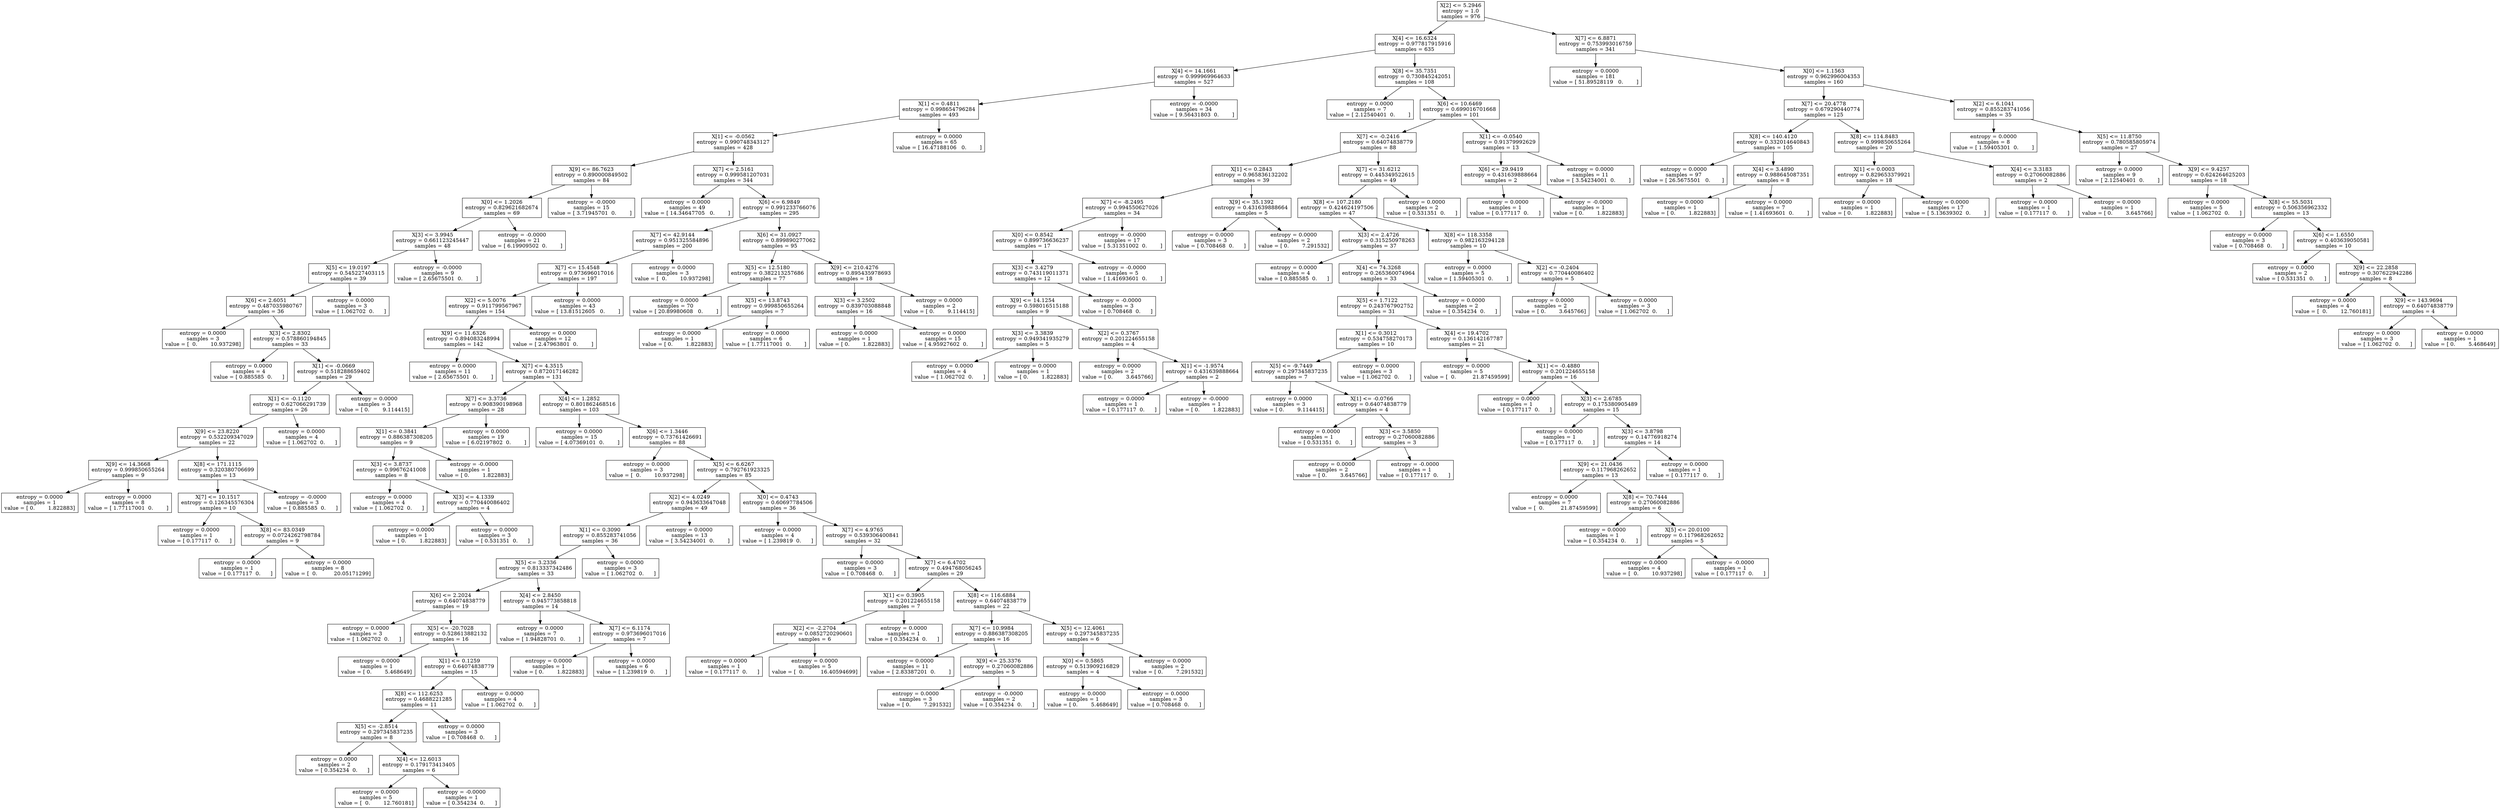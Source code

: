 digraph Tree {
0 [label="X[2] <= 5.2946\nentropy = 1.0\nsamples = 976", shape="box"] ;
1 [label="X[4] <= 16.6324\nentropy = 0.977817915916\nsamples = 635", shape="box"] ;
0 -> 1 ;
2 [label="X[4] <= 14.1661\nentropy = 0.999969964633\nsamples = 527", shape="box"] ;
1 -> 2 ;
3 [label="X[1] <= 0.4811\nentropy = 0.998654796284\nsamples = 493", shape="box"] ;
2 -> 3 ;
4 [label="X[1] <= -0.0562\nentropy = 0.990748343127\nsamples = 428", shape="box"] ;
3 -> 4 ;
5 [label="X[9] <= 86.7623\nentropy = 0.890000849502\nsamples = 84", shape="box"] ;
4 -> 5 ;
6 [label="X[0] <= 1.2026\nentropy = 0.829621682674\nsamples = 69", shape="box"] ;
5 -> 6 ;
7 [label="X[3] <= 3.9945\nentropy = 0.661123245447\nsamples = 48", shape="box"] ;
6 -> 7 ;
8 [label="X[5] <= 19.0197\nentropy = 0.545227403115\nsamples = 39", shape="box"] ;
7 -> 8 ;
9 [label="X[6] <= 2.6051\nentropy = 0.487035980767\nsamples = 36", shape="box"] ;
8 -> 9 ;
10 [label="entropy = 0.0000\nsamples = 3\nvalue = [  0.        10.937298]", shape="box"] ;
9 -> 10 ;
11 [label="X[3] <= 2.8302\nentropy = 0.578860194845\nsamples = 33", shape="box"] ;
9 -> 11 ;
12 [label="entropy = 0.0000\nsamples = 4\nvalue = [ 0.885585  0.      ]", shape="box"] ;
11 -> 12 ;
13 [label="X[1] <= -0.0669\nentropy = 0.518288659402\nsamples = 29", shape="box"] ;
11 -> 13 ;
14 [label="X[1] <= -0.1120\nentropy = 0.627066291739\nsamples = 26", shape="box"] ;
13 -> 14 ;
15 [label="X[9] <= 23.8220\nentropy = 0.532209347029\nsamples = 22", shape="box"] ;
14 -> 15 ;
16 [label="X[9] <= 14.3668\nentropy = 0.999850655264\nsamples = 9", shape="box"] ;
15 -> 16 ;
17 [label="entropy = 0.0000\nsamples = 1\nvalue = [ 0.        1.822883]", shape="box"] ;
16 -> 17 ;
18 [label="entropy = 0.0000\nsamples = 8\nvalue = [ 1.77117001  0.        ]", shape="box"] ;
16 -> 18 ;
19 [label="X[8] <= 171.1115\nentropy = 0.320380706699\nsamples = 13", shape="box"] ;
15 -> 19 ;
20 [label="X[7] <= 10.1517\nentropy = 0.126345576304\nsamples = 10", shape="box"] ;
19 -> 20 ;
21 [label="entropy = 0.0000\nsamples = 1\nvalue = [ 0.177117  0.      ]", shape="box"] ;
20 -> 21 ;
22 [label="X[8] <= 83.0349\nentropy = 0.0724262798784\nsamples = 9", shape="box"] ;
20 -> 22 ;
23 [label="entropy = 0.0000\nsamples = 1\nvalue = [ 0.177117  0.      ]", shape="box"] ;
22 -> 23 ;
24 [label="entropy = 0.0000\nsamples = 8\nvalue = [  0.          20.05171299]", shape="box"] ;
22 -> 24 ;
25 [label="entropy = -0.0000\nsamples = 3\nvalue = [ 0.885585  0.      ]", shape="box"] ;
19 -> 25 ;
26 [label="entropy = 0.0000\nsamples = 4\nvalue = [ 1.062702  0.      ]", shape="box"] ;
14 -> 26 ;
27 [label="entropy = 0.0000\nsamples = 3\nvalue = [ 0.        9.114415]", shape="box"] ;
13 -> 27 ;
28 [label="entropy = 0.0000\nsamples = 3\nvalue = [ 1.062702  0.      ]", shape="box"] ;
8 -> 28 ;
29 [label="entropy = -0.0000\nsamples = 9\nvalue = [ 2.65675501  0.        ]", shape="box"] ;
7 -> 29 ;
30 [label="entropy = -0.0000\nsamples = 21\nvalue = [ 6.19909502  0.        ]", shape="box"] ;
6 -> 30 ;
31 [label="entropy = -0.0000\nsamples = 15\nvalue = [ 3.71945701  0.        ]", shape="box"] ;
5 -> 31 ;
32 [label="X[7] <= 2.5161\nentropy = 0.999581207031\nsamples = 344", shape="box"] ;
4 -> 32 ;
33 [label="entropy = 0.0000\nsamples = 49\nvalue = [ 14.34647705   0.        ]", shape="box"] ;
32 -> 33 ;
34 [label="X[6] <= 6.9849\nentropy = 0.991233766076\nsamples = 295", shape="box"] ;
32 -> 34 ;
35 [label="X[7] <= 42.9144\nentropy = 0.951325584896\nsamples = 200", shape="box"] ;
34 -> 35 ;
36 [label="X[7] <= 15.4548\nentropy = 0.973696017016\nsamples = 197", shape="box"] ;
35 -> 36 ;
37 [label="X[2] <= 5.0076\nentropy = 0.911799567967\nsamples = 154", shape="box"] ;
36 -> 37 ;
38 [label="X[9] <= 11.6326\nentropy = 0.894083248994\nsamples = 142", shape="box"] ;
37 -> 38 ;
39 [label="entropy = 0.0000\nsamples = 11\nvalue = [ 2.65675501  0.        ]", shape="box"] ;
38 -> 39 ;
40 [label="X[7] <= 4.3515\nentropy = 0.872017146282\nsamples = 131", shape="box"] ;
38 -> 40 ;
41 [label="X[7] <= 3.3736\nentropy = 0.908390198968\nsamples = 28", shape="box"] ;
40 -> 41 ;
42 [label="X[1] <= 0.3841\nentropy = 0.886387308205\nsamples = 9", shape="box"] ;
41 -> 42 ;
43 [label="X[3] <= 3.8737\nentropy = 0.99676241008\nsamples = 8", shape="box"] ;
42 -> 43 ;
44 [label="entropy = 0.0000\nsamples = 4\nvalue = [ 1.062702  0.      ]", shape="box"] ;
43 -> 44 ;
45 [label="X[3] <= 4.1339\nentropy = 0.770440086402\nsamples = 4", shape="box"] ;
43 -> 45 ;
46 [label="entropy = 0.0000\nsamples = 1\nvalue = [ 0.        1.822883]", shape="box"] ;
45 -> 46 ;
47 [label="entropy = 0.0000\nsamples = 3\nvalue = [ 0.531351  0.      ]", shape="box"] ;
45 -> 47 ;
48 [label="entropy = -0.0000\nsamples = 1\nvalue = [ 0.        1.822883]", shape="box"] ;
42 -> 48 ;
49 [label="entropy = 0.0000\nsamples = 19\nvalue = [ 6.02197802  0.        ]", shape="box"] ;
41 -> 49 ;
50 [label="X[4] <= 1.2852\nentropy = 0.801862468516\nsamples = 103", shape="box"] ;
40 -> 50 ;
51 [label="entropy = 0.0000\nsamples = 15\nvalue = [ 4.07369101  0.        ]", shape="box"] ;
50 -> 51 ;
52 [label="X[6] <= 1.3446\nentropy = 0.73761426691\nsamples = 88", shape="box"] ;
50 -> 52 ;
53 [label="entropy = 0.0000\nsamples = 3\nvalue = [  0.        10.937298]", shape="box"] ;
52 -> 53 ;
54 [label="X[5] <= 6.6267\nentropy = 0.792761923325\nsamples = 85", shape="box"] ;
52 -> 54 ;
55 [label="X[2] <= 4.0249\nentropy = 0.943633647048\nsamples = 49", shape="box"] ;
54 -> 55 ;
56 [label="X[1] <= 0.3090\nentropy = 0.855283741056\nsamples = 36", shape="box"] ;
55 -> 56 ;
57 [label="X[5] <= 3.2336\nentropy = 0.813337342486\nsamples = 33", shape="box"] ;
56 -> 57 ;
58 [label="X[6] <= 2.2024\nentropy = 0.64074838779\nsamples = 19", shape="box"] ;
57 -> 58 ;
59 [label="entropy = 0.0000\nsamples = 3\nvalue = [ 1.062702  0.      ]", shape="box"] ;
58 -> 59 ;
60 [label="X[5] <= -20.7028\nentropy = 0.528613882132\nsamples = 16", shape="box"] ;
58 -> 60 ;
61 [label="entropy = 0.0000\nsamples = 1\nvalue = [ 0.        5.468649]", shape="box"] ;
60 -> 61 ;
62 [label="X[1] <= 0.1259\nentropy = 0.64074838779\nsamples = 15", shape="box"] ;
60 -> 62 ;
63 [label="X[8] <= 112.6253\nentropy = 0.4688221285\nsamples = 11", shape="box"] ;
62 -> 63 ;
64 [label="X[5] <= -2.8514\nentropy = 0.297345837235\nsamples = 8", shape="box"] ;
63 -> 64 ;
65 [label="entropy = 0.0000\nsamples = 2\nvalue = [ 0.354234  0.      ]", shape="box"] ;
64 -> 65 ;
66 [label="X[4] <= 12.6013\nentropy = 0.179173413405\nsamples = 6", shape="box"] ;
64 -> 66 ;
67 [label="entropy = 0.0000\nsamples = 5\nvalue = [  0.        12.760181]", shape="box"] ;
66 -> 67 ;
68 [label="entropy = -0.0000\nsamples = 1\nvalue = [ 0.354234  0.      ]", shape="box"] ;
66 -> 68 ;
69 [label="entropy = 0.0000\nsamples = 3\nvalue = [ 0.708468  0.      ]", shape="box"] ;
63 -> 69 ;
70 [label="entropy = 0.0000\nsamples = 4\nvalue = [ 1.062702  0.      ]", shape="box"] ;
62 -> 70 ;
71 [label="X[4] <= 2.8450\nentropy = 0.945773858818\nsamples = 14", shape="box"] ;
57 -> 71 ;
72 [label="entropy = 0.0000\nsamples = 7\nvalue = [ 1.94828701  0.        ]", shape="box"] ;
71 -> 72 ;
73 [label="X[7] <= 6.1174\nentropy = 0.973696017016\nsamples = 7", shape="box"] ;
71 -> 73 ;
74 [label="entropy = 0.0000\nsamples = 1\nvalue = [ 0.        1.822883]", shape="box"] ;
73 -> 74 ;
75 [label="entropy = 0.0000\nsamples = 6\nvalue = [ 1.239819  0.      ]", shape="box"] ;
73 -> 75 ;
76 [label="entropy = 0.0000\nsamples = 3\nvalue = [ 1.062702  0.      ]", shape="box"] ;
56 -> 76 ;
77 [label="entropy = 0.0000\nsamples = 13\nvalue = [ 3.54234001  0.        ]", shape="box"] ;
55 -> 77 ;
78 [label="X[0] <= 0.4743\nentropy = 0.60697784506\nsamples = 36", shape="box"] ;
54 -> 78 ;
79 [label="entropy = 0.0000\nsamples = 4\nvalue = [ 1.239819  0.      ]", shape="box"] ;
78 -> 79 ;
80 [label="X[7] <= 4.9765\nentropy = 0.539306400841\nsamples = 32", shape="box"] ;
78 -> 80 ;
81 [label="entropy = 0.0000\nsamples = 3\nvalue = [ 0.708468  0.      ]", shape="box"] ;
80 -> 81 ;
82 [label="X[7] <= 6.4702\nentropy = 0.494768056245\nsamples = 29", shape="box"] ;
80 -> 82 ;
83 [label="X[1] <= 0.3905\nentropy = 0.201224655158\nsamples = 7", shape="box"] ;
82 -> 83 ;
84 [label="X[2] <= -2.2704\nentropy = 0.0852720290601\nsamples = 6", shape="box"] ;
83 -> 84 ;
85 [label="entropy = 0.0000\nsamples = 1\nvalue = [ 0.177117  0.      ]", shape="box"] ;
84 -> 85 ;
86 [label="entropy = 0.0000\nsamples = 5\nvalue = [  0.          16.40594699]", shape="box"] ;
84 -> 86 ;
87 [label="entropy = 0.0000\nsamples = 1\nvalue = [ 0.354234  0.      ]", shape="box"] ;
83 -> 87 ;
88 [label="X[8] <= 116.6884\nentropy = 0.64074838779\nsamples = 22", shape="box"] ;
82 -> 88 ;
89 [label="X[7] <= 10.9984\nentropy = 0.886387308205\nsamples = 16", shape="box"] ;
88 -> 89 ;
90 [label="entropy = 0.0000\nsamples = 11\nvalue = [ 2.83387201  0.        ]", shape="box"] ;
89 -> 90 ;
91 [label="X[9] <= 25.3376\nentropy = 0.27060082886\nsamples = 5", shape="box"] ;
89 -> 91 ;
92 [label="entropy = 0.0000\nsamples = 3\nvalue = [ 0.        7.291532]", shape="box"] ;
91 -> 92 ;
93 [label="entropy = -0.0000\nsamples = 2\nvalue = [ 0.354234  0.      ]", shape="box"] ;
91 -> 93 ;
94 [label="X[5] <= 12.4061\nentropy = 0.297345837235\nsamples = 6", shape="box"] ;
88 -> 94 ;
95 [label="X[0] <= 0.5865\nentropy = 0.513909216829\nsamples = 4", shape="box"] ;
94 -> 95 ;
96 [label="entropy = 0.0000\nsamples = 1\nvalue = [ 0.        5.468649]", shape="box"] ;
95 -> 96 ;
97 [label="entropy = 0.0000\nsamples = 3\nvalue = [ 0.708468  0.      ]", shape="box"] ;
95 -> 97 ;
98 [label="entropy = 0.0000\nsamples = 2\nvalue = [ 0.        7.291532]", shape="box"] ;
94 -> 98 ;
99 [label="entropy = 0.0000\nsamples = 12\nvalue = [ 2.47963801  0.        ]", shape="box"] ;
37 -> 99 ;
100 [label="entropy = 0.0000\nsamples = 43\nvalue = [ 13.81512605   0.        ]", shape="box"] ;
36 -> 100 ;
101 [label="entropy = 0.0000\nsamples = 3\nvalue = [  0.        10.937298]", shape="box"] ;
35 -> 101 ;
102 [label="X[6] <= 31.0927\nentropy = 0.899890277062\nsamples = 95", shape="box"] ;
34 -> 102 ;
103 [label="X[5] <= 12.5180\nentropy = 0.382213257686\nsamples = 77", shape="box"] ;
102 -> 103 ;
104 [label="entropy = 0.0000\nsamples = 70\nvalue = [ 20.89980608   0.        ]", shape="box"] ;
103 -> 104 ;
105 [label="X[5] <= 13.8743\nentropy = 0.999850655264\nsamples = 7", shape="box"] ;
103 -> 105 ;
106 [label="entropy = 0.0000\nsamples = 1\nvalue = [ 0.        1.822883]", shape="box"] ;
105 -> 106 ;
107 [label="entropy = 0.0000\nsamples = 6\nvalue = [ 1.77117001  0.        ]", shape="box"] ;
105 -> 107 ;
108 [label="X[9] <= 210.4276\nentropy = 0.895435978693\nsamples = 18", shape="box"] ;
102 -> 108 ;
109 [label="X[3] <= 3.2502\nentropy = 0.839703088848\nsamples = 16", shape="box"] ;
108 -> 109 ;
110 [label="entropy = 0.0000\nsamples = 1\nvalue = [ 0.        1.822883]", shape="box"] ;
109 -> 110 ;
111 [label="entropy = 0.0000\nsamples = 15\nvalue = [ 4.95927602  0.        ]", shape="box"] ;
109 -> 111 ;
112 [label="entropy = 0.0000\nsamples = 2\nvalue = [ 0.        9.114415]", shape="box"] ;
108 -> 112 ;
113 [label="entropy = 0.0000\nsamples = 65\nvalue = [ 16.47188106   0.        ]", shape="box"] ;
3 -> 113 ;
114 [label="entropy = -0.0000\nsamples = 34\nvalue = [ 9.56431803  0.        ]", shape="box"] ;
2 -> 114 ;
115 [label="X[8] <= 35.7351\nentropy = 0.730845242051\nsamples = 108", shape="box"] ;
1 -> 115 ;
116 [label="entropy = 0.0000\nsamples = 7\nvalue = [ 2.12540401  0.        ]", shape="box"] ;
115 -> 116 ;
117 [label="X[6] <= 10.6469\nentropy = 0.699016701668\nsamples = 101", shape="box"] ;
115 -> 117 ;
118 [label="X[7] <= -0.2416\nentropy = 0.64074838779\nsamples = 88", shape="box"] ;
117 -> 118 ;
119 [label="X[1] <= 0.2843\nentropy = 0.965836132202\nsamples = 39", shape="box"] ;
118 -> 119 ;
120 [label="X[7] <= -8.2495\nentropy = 0.994550627026\nsamples = 34", shape="box"] ;
119 -> 120 ;
121 [label="X[0] <= 0.8542\nentropy = 0.899736636237\nsamples = 17", shape="box"] ;
120 -> 121 ;
122 [label="X[3] <= 3.4279\nentropy = 0.743119011371\nsamples = 12", shape="box"] ;
121 -> 122 ;
123 [label="X[9] <= 14.1254\nentropy = 0.598016515188\nsamples = 9", shape="box"] ;
122 -> 123 ;
124 [label="X[3] <= 3.3839\nentropy = 0.949341935279\nsamples = 5", shape="box"] ;
123 -> 124 ;
125 [label="entropy = 0.0000\nsamples = 4\nvalue = [ 1.062702  0.      ]", shape="box"] ;
124 -> 125 ;
126 [label="entropy = 0.0000\nsamples = 1\nvalue = [ 0.        1.822883]", shape="box"] ;
124 -> 126 ;
127 [label="X[2] <= 0.3767\nentropy = 0.201224655158\nsamples = 4", shape="box"] ;
123 -> 127 ;
128 [label="entropy = 0.0000\nsamples = 2\nvalue = [ 0.        3.645766]", shape="box"] ;
127 -> 128 ;
129 [label="X[1] <= -1.9574\nentropy = 0.431639888664\nsamples = 2", shape="box"] ;
127 -> 129 ;
130 [label="entropy = 0.0000\nsamples = 1\nvalue = [ 0.177117  0.      ]", shape="box"] ;
129 -> 130 ;
131 [label="entropy = -0.0000\nsamples = 1\nvalue = [ 0.        1.822883]", shape="box"] ;
129 -> 131 ;
132 [label="entropy = -0.0000\nsamples = 3\nvalue = [ 0.708468  0.      ]", shape="box"] ;
122 -> 132 ;
133 [label="entropy = -0.0000\nsamples = 5\nvalue = [ 1.41693601  0.        ]", shape="box"] ;
121 -> 133 ;
134 [label="entropy = -0.0000\nsamples = 17\nvalue = [ 5.31351002  0.        ]", shape="box"] ;
120 -> 134 ;
135 [label="X[9] <= 35.1392\nentropy = 0.431639888664\nsamples = 5", shape="box"] ;
119 -> 135 ;
136 [label="entropy = 0.0000\nsamples = 3\nvalue = [ 0.708468  0.      ]", shape="box"] ;
135 -> 136 ;
137 [label="entropy = 0.0000\nsamples = 2\nvalue = [ 0.        7.291532]", shape="box"] ;
135 -> 137 ;
138 [label="X[7] <= 31.6212\nentropy = 0.445349522615\nsamples = 49", shape="box"] ;
118 -> 138 ;
139 [label="X[8] <= 107.2180\nentropy = 0.424624197506\nsamples = 47", shape="box"] ;
138 -> 139 ;
140 [label="X[3] <= 2.4726\nentropy = 0.315250978263\nsamples = 37", shape="box"] ;
139 -> 140 ;
141 [label="entropy = 0.0000\nsamples = 4\nvalue = [ 0.885585  0.      ]", shape="box"] ;
140 -> 141 ;
142 [label="X[4] <= 74.3268\nentropy = 0.265360074964\nsamples = 33", shape="box"] ;
140 -> 142 ;
143 [label="X[5] <= 1.7122\nentropy = 0.243767902752\nsamples = 31", shape="box"] ;
142 -> 143 ;
144 [label="X[1] <= 0.3012\nentropy = 0.534758270173\nsamples = 10", shape="box"] ;
143 -> 144 ;
145 [label="X[5] <= -9.7449\nentropy = 0.297345837235\nsamples = 7", shape="box"] ;
144 -> 145 ;
146 [label="entropy = 0.0000\nsamples = 3\nvalue = [ 0.        9.114415]", shape="box"] ;
145 -> 146 ;
147 [label="X[1] <= -0.0766\nentropy = 0.64074838779\nsamples = 4", shape="box"] ;
145 -> 147 ;
148 [label="entropy = 0.0000\nsamples = 1\nvalue = [ 0.531351  0.      ]", shape="box"] ;
147 -> 148 ;
149 [label="X[3] <= 3.5850\nentropy = 0.27060082886\nsamples = 3", shape="box"] ;
147 -> 149 ;
150 [label="entropy = 0.0000\nsamples = 2\nvalue = [ 0.        3.645766]", shape="box"] ;
149 -> 150 ;
151 [label="entropy = -0.0000\nsamples = 1\nvalue = [ 0.177117  0.      ]", shape="box"] ;
149 -> 151 ;
152 [label="entropy = 0.0000\nsamples = 3\nvalue = [ 1.062702  0.      ]", shape="box"] ;
144 -> 152 ;
153 [label="X[4] <= 19.4702\nentropy = 0.136142167787\nsamples = 21", shape="box"] ;
143 -> 153 ;
154 [label="entropy = 0.0000\nsamples = 5\nvalue = [  0.          21.87459599]", shape="box"] ;
153 -> 154 ;
155 [label="X[1] <= -0.4880\nentropy = 0.201224655158\nsamples = 16", shape="box"] ;
153 -> 155 ;
156 [label="entropy = 0.0000\nsamples = 1\nvalue = [ 0.177117  0.      ]", shape="box"] ;
155 -> 156 ;
157 [label="X[3] <= 2.6785\nentropy = 0.175380905489\nsamples = 15", shape="box"] ;
155 -> 157 ;
158 [label="entropy = 0.0000\nsamples = 1\nvalue = [ 0.177117  0.      ]", shape="box"] ;
157 -> 158 ;
159 [label="X[3] <= 3.8798\nentropy = 0.14776918274\nsamples = 14", shape="box"] ;
157 -> 159 ;
160 [label="X[9] <= 21.0436\nentropy = 0.117968262652\nsamples = 13", shape="box"] ;
159 -> 160 ;
161 [label="entropy = 0.0000\nsamples = 7\nvalue = [  0.          21.87459599]", shape="box"] ;
160 -> 161 ;
162 [label="X[8] <= 70.7444\nentropy = 0.27060082886\nsamples = 6", shape="box"] ;
160 -> 162 ;
163 [label="entropy = 0.0000\nsamples = 1\nvalue = [ 0.354234  0.      ]", shape="box"] ;
162 -> 163 ;
164 [label="X[5] <= 20.0100\nentropy = 0.117968262652\nsamples = 5", shape="box"] ;
162 -> 164 ;
165 [label="entropy = 0.0000\nsamples = 4\nvalue = [  0.        10.937298]", shape="box"] ;
164 -> 165 ;
166 [label="entropy = -0.0000\nsamples = 1\nvalue = [ 0.177117  0.      ]", shape="box"] ;
164 -> 166 ;
167 [label="entropy = 0.0000\nsamples = 1\nvalue = [ 0.177117  0.      ]", shape="box"] ;
159 -> 167 ;
168 [label="entropy = 0.0000\nsamples = 2\nvalue = [ 0.354234  0.      ]", shape="box"] ;
142 -> 168 ;
169 [label="X[8] <= 118.3358\nentropy = 0.982163294128\nsamples = 10", shape="box"] ;
139 -> 169 ;
170 [label="entropy = 0.0000\nsamples = 5\nvalue = [ 1.59405301  0.        ]", shape="box"] ;
169 -> 170 ;
171 [label="X[2] <= -0.2404\nentropy = 0.770440086402\nsamples = 5", shape="box"] ;
169 -> 171 ;
172 [label="entropy = 0.0000\nsamples = 2\nvalue = [ 0.        3.645766]", shape="box"] ;
171 -> 172 ;
173 [label="entropy = 0.0000\nsamples = 3\nvalue = [ 1.062702  0.      ]", shape="box"] ;
171 -> 173 ;
174 [label="entropy = 0.0000\nsamples = 2\nvalue = [ 0.531351  0.      ]", shape="box"] ;
138 -> 174 ;
175 [label="X[1] <= -0.0540\nentropy = 0.91379992629\nsamples = 13", shape="box"] ;
117 -> 175 ;
176 [label="X[6] <= 29.9419\nentropy = 0.431639888664\nsamples = 2", shape="box"] ;
175 -> 176 ;
177 [label="entropy = 0.0000\nsamples = 1\nvalue = [ 0.177117  0.      ]", shape="box"] ;
176 -> 177 ;
178 [label="entropy = -0.0000\nsamples = 1\nvalue = [ 0.        1.822883]", shape="box"] ;
176 -> 178 ;
179 [label="entropy = 0.0000\nsamples = 11\nvalue = [ 3.54234001  0.        ]", shape="box"] ;
175 -> 179 ;
180 [label="X[7] <= 6.8871\nentropy = 0.753993016759\nsamples = 341", shape="box"] ;
0 -> 180 ;
181 [label="entropy = 0.0000\nsamples = 181\nvalue = [ 51.89528119   0.        ]", shape="box"] ;
180 -> 181 ;
182 [label="X[0] <= 1.1563\nentropy = 0.962996004353\nsamples = 160", shape="box"] ;
180 -> 182 ;
183 [label="X[7] <= 20.4778\nentropy = 0.679290440774\nsamples = 125", shape="box"] ;
182 -> 183 ;
184 [label="X[8] <= 140.4120\nentropy = 0.332014640843\nsamples = 105", shape="box"] ;
183 -> 184 ;
185 [label="entropy = 0.0000\nsamples = 97\nvalue = [ 26.5675501   0.       ]", shape="box"] ;
184 -> 185 ;
186 [label="X[4] <= 3.4890\nentropy = 0.988645087351\nsamples = 8", shape="box"] ;
184 -> 186 ;
187 [label="entropy = 0.0000\nsamples = 1\nvalue = [ 0.        1.822883]", shape="box"] ;
186 -> 187 ;
188 [label="entropy = 0.0000\nsamples = 7\nvalue = [ 1.41693601  0.        ]", shape="box"] ;
186 -> 188 ;
189 [label="X[8] <= 114.8483\nentropy = 0.999850655264\nsamples = 20", shape="box"] ;
183 -> 189 ;
190 [label="X[1] <= 0.0003\nentropy = 0.829653379921\nsamples = 18", shape="box"] ;
189 -> 190 ;
191 [label="entropy = 0.0000\nsamples = 1\nvalue = [ 0.        1.822883]", shape="box"] ;
190 -> 191 ;
192 [label="entropy = 0.0000\nsamples = 17\nvalue = [ 5.13639302  0.        ]", shape="box"] ;
190 -> 192 ;
193 [label="X[4] <= 3.3183\nentropy = 0.27060082886\nsamples = 2", shape="box"] ;
189 -> 193 ;
194 [label="entropy = 0.0000\nsamples = 1\nvalue = [ 0.177117  0.      ]", shape="box"] ;
193 -> 194 ;
195 [label="entropy = 0.0000\nsamples = 1\nvalue = [ 0.        3.645766]", shape="box"] ;
193 -> 195 ;
196 [label="X[2] <= 6.1041\nentropy = 0.855283741056\nsamples = 35", shape="box"] ;
182 -> 196 ;
197 [label="entropy = 0.0000\nsamples = 8\nvalue = [ 1.59405301  0.        ]", shape="box"] ;
196 -> 197 ;
198 [label="X[5] <= 11.8750\nentropy = 0.780585805974\nsamples = 27", shape="box"] ;
196 -> 198 ;
199 [label="entropy = 0.0000\nsamples = 9\nvalue = [ 2.12540401  0.        ]", shape="box"] ;
198 -> 199 ;
200 [label="X[9] <= 9.4257\nentropy = 0.624264625203\nsamples = 18", shape="box"] ;
198 -> 200 ;
201 [label="entropy = 0.0000\nsamples = 5\nvalue = [ 1.062702  0.      ]", shape="box"] ;
200 -> 201 ;
202 [label="X[8] <= 55.5031\nentropy = 0.506356962332\nsamples = 13", shape="box"] ;
200 -> 202 ;
203 [label="entropy = 0.0000\nsamples = 3\nvalue = [ 0.708468  0.      ]", shape="box"] ;
202 -> 203 ;
204 [label="X[6] <= 1.6550\nentropy = 0.403639050581\nsamples = 10", shape="box"] ;
202 -> 204 ;
205 [label="entropy = 0.0000\nsamples = 2\nvalue = [ 0.531351  0.      ]", shape="box"] ;
204 -> 205 ;
206 [label="X[9] <= 22.2858\nentropy = 0.307622942286\nsamples = 8", shape="box"] ;
204 -> 206 ;
207 [label="entropy = 0.0000\nsamples = 4\nvalue = [  0.        12.760181]", shape="box"] ;
206 -> 207 ;
208 [label="X[9] <= 143.9694\nentropy = 0.64074838779\nsamples = 4", shape="box"] ;
206 -> 208 ;
209 [label="entropy = 0.0000\nsamples = 3\nvalue = [ 1.062702  0.      ]", shape="box"] ;
208 -> 209 ;
210 [label="entropy = 0.0000\nsamples = 1\nvalue = [ 0.        5.468649]", shape="box"] ;
208 -> 210 ;
}